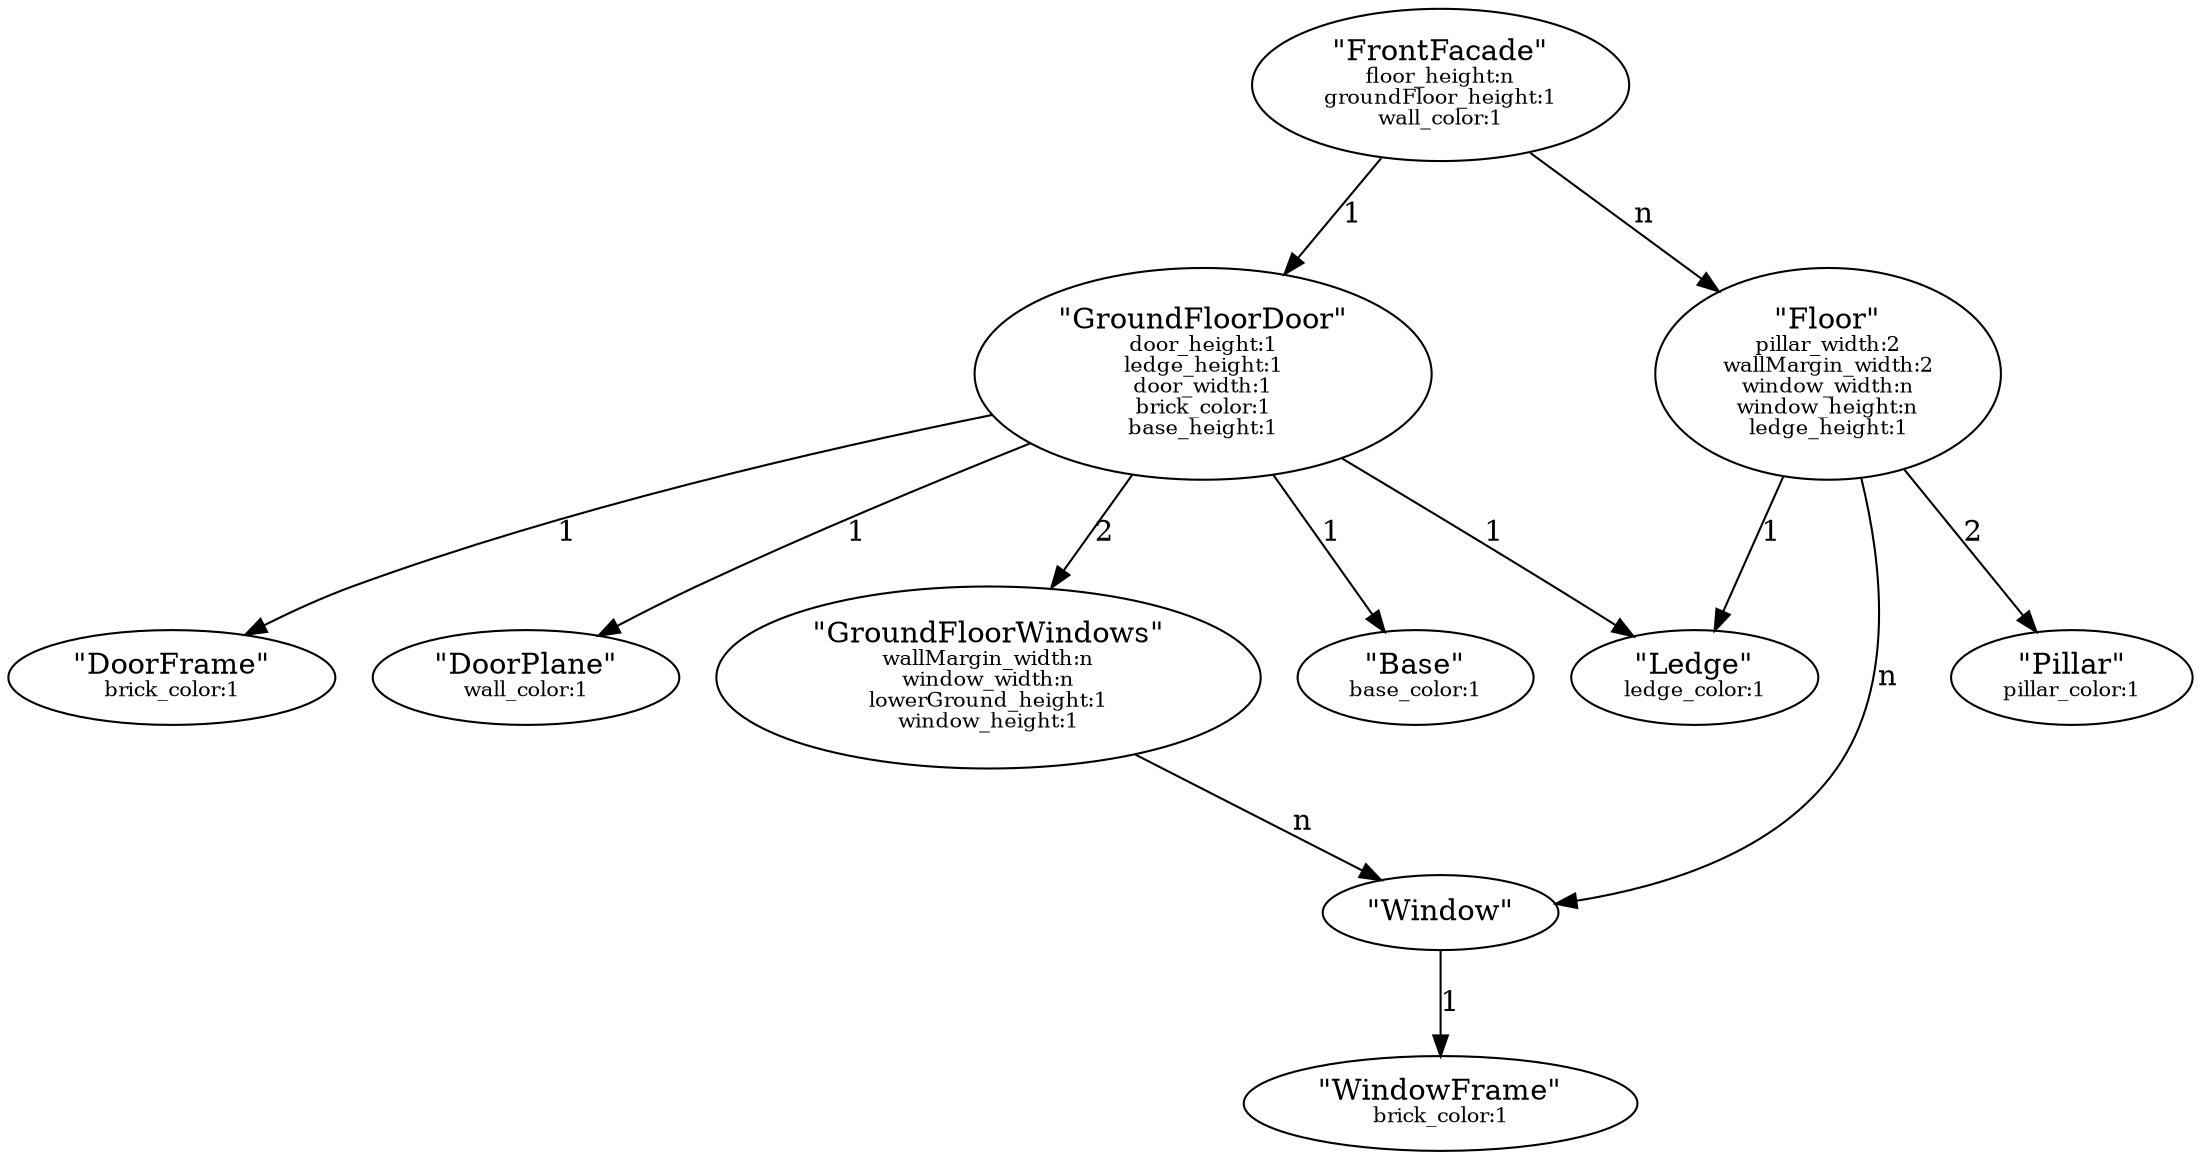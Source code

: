 digraph {
    FrontFacade -> GroundFloorDoor[label="1"];
    FrontFacade -> Floor[label="n"];
    Floor -> Pillar[label="2"];
    Floor -> Window[label="n"];
    Floor -> Ledge[label="1"];
    Window -> WindowFrame[label="1"];
    GroundFloorDoor -> GroundFloorWindows[label="2"];
    GroundFloorDoor -> Base[label="1"];
    GroundFloorDoor -> Ledge[label="1"];
    GroundFloorDoor -> DoorFrame[label="1"];
    GroundFloorDoor -> DoorPlane[label="1"];
    GroundFloorWindows -> Window[label="n"];
    FrontFacade [label=<"FrontFacade"
<BR /><FONT POINT-SIZE="10">floor_height:n</FONT>
<BR /><FONT POINT-SIZE="10">groundFloor_height:1</FONT>
<BR /><FONT POINT-SIZE="10">wall_color:1</FONT>>];
    Floor [label=<"Floor"
<BR /><FONT POINT-SIZE="10">pillar_width:2</FONT>
<BR /><FONT POINT-SIZE="10">wallMargin_width:2</FONT>
<BR /><FONT POINT-SIZE="10">window_width:n</FONT>
<BR /><FONT POINT-SIZE="10">window_height:n</FONT>
<BR /><FONT POINT-SIZE="10">ledge_height:1</FONT>>];
    Ledge [label=<"Ledge"
<BR /><FONT POINT-SIZE="10">ledge_color:1</FONT>>];
    Window [label=<"Window">];
    WindowFrame [label=<"WindowFrame"
<BR /><FONT POINT-SIZE="10">brick_color:1</FONT>>];
    Pillar [label=<"Pillar"
<BR /><FONT POINT-SIZE="10">pillar_color:1</FONT>>];
    GroundFloorDoor [label=<"GroundFloorDoor"
<BR /><FONT POINT-SIZE="10">door_height:1</FONT>
<BR /><FONT POINT-SIZE="10">ledge_height:1</FONT>
<BR /><FONT POINT-SIZE="10">door_width:1</FONT>
<BR /><FONT POINT-SIZE="10">brick_color:1</FONT>
<BR /><FONT POINT-SIZE="10">base_height:1</FONT>>];
    DoorPlane [label=<"DoorPlane"
<BR /><FONT POINT-SIZE="10">wall_color:1</FONT>>];
    DoorFrame [label=<"DoorFrame"
<BR /><FONT POINT-SIZE="10">brick_color:1</FONT>>];
    Base [label=<"Base"
<BR /><FONT POINT-SIZE="10">base_color:1</FONT>>];
    GroundFloorWindows [label=<"GroundFloorWindows"
<BR /><FONT POINT-SIZE="10">wallMargin_width:n</FONT>
<BR /><FONT POINT-SIZE="10">window_width:n</FONT>
<BR /><FONT POINT-SIZE="10">lowerGround_height:1</FONT>
<BR /><FONT POINT-SIZE="10">window_height:1</FONT>>];
}